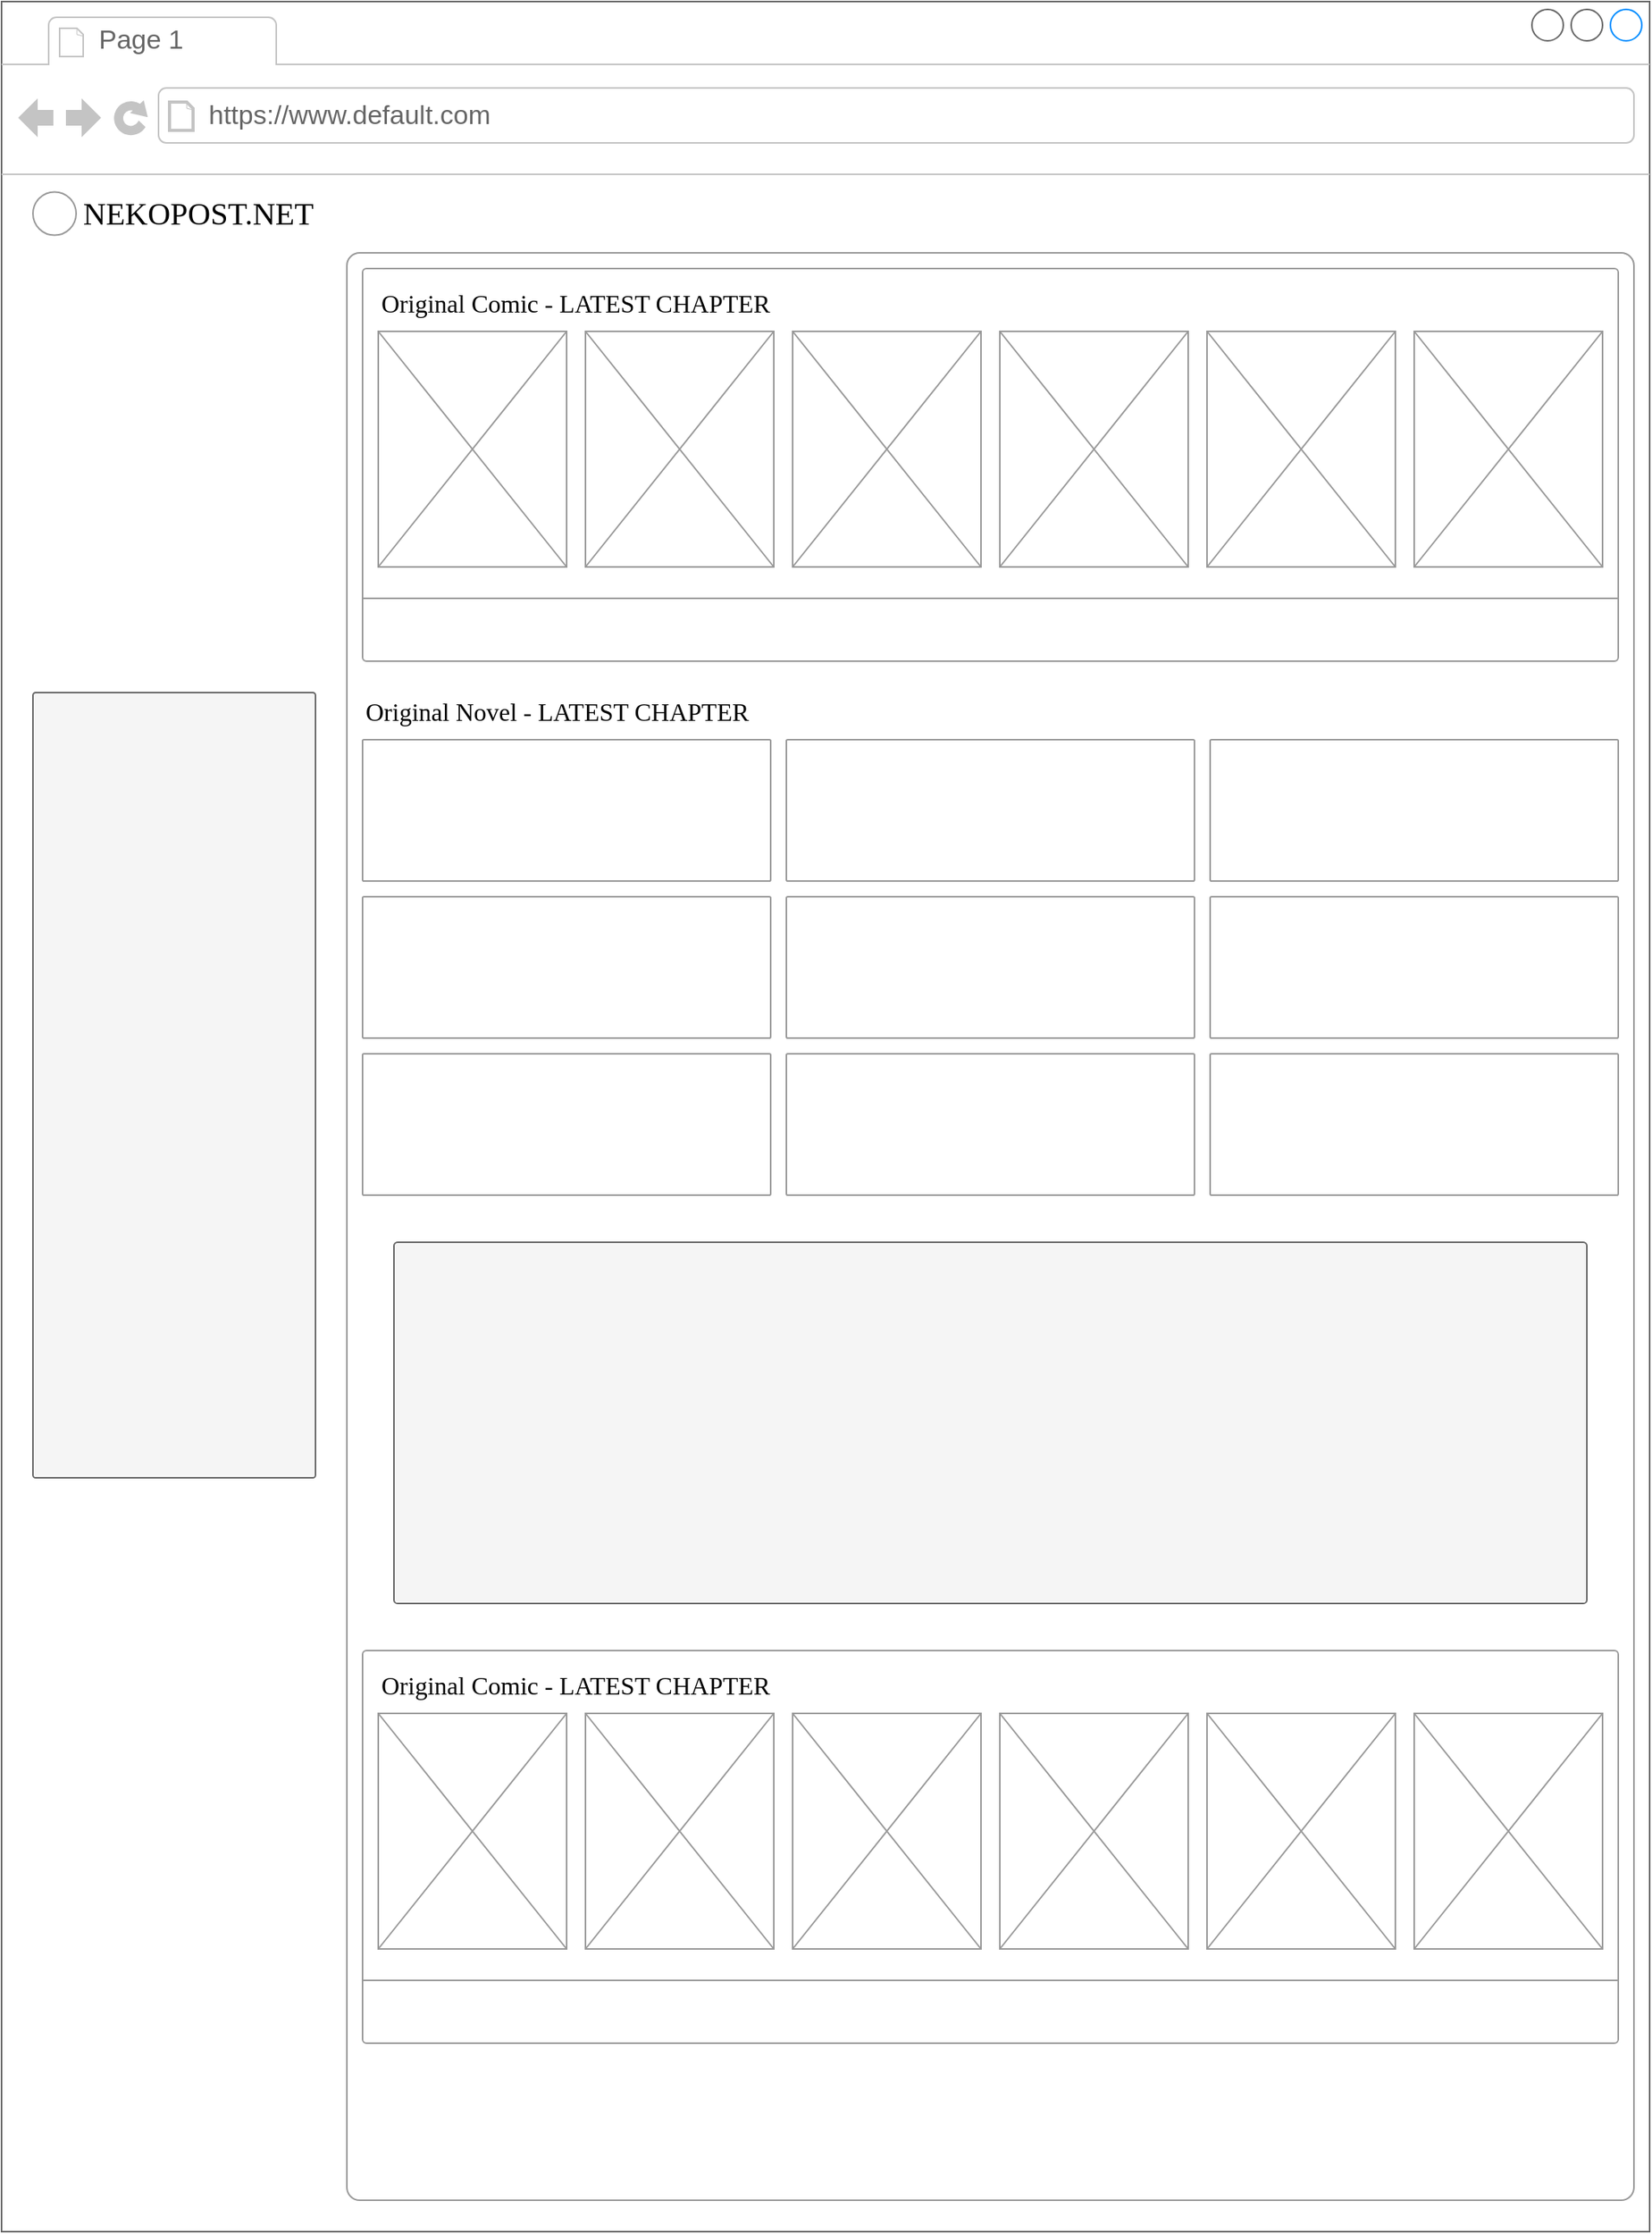 <mxfile version="14.8.0" type="github">
  <diagram name="Page-1" id="2cc2dc42-3aac-f2a9-1cec-7a8b7cbee084">
    <mxGraphModel dx="2844" dy="1524" grid="1" gridSize="10" guides="1" tooltips="1" connect="1" arrows="1" fold="1" page="1" pageScale="1" pageWidth="1100" pageHeight="850" background="#ffffff" math="0" shadow="0">
      <root>
        <mxCell id="0" />
        <mxCell id="1" parent="0" />
        <mxCell id="7026571954dc6520-1" value="" style="strokeWidth=1;shadow=0;dashed=0;align=center;html=1;shape=mxgraph.mockup.containers.browserWindow;rSize=0;strokeColor=#666666;mainText=,;recursiveResize=0;rounded=0;labelBackgroundColor=none;fontFamily=Verdana;fontSize=12;container=0;" parent="1" vertex="1">
          <mxGeometry x="30" y="20" width="1050" height="1420" as="geometry" />
        </mxCell>
        <mxCell id="7026571954dc6520-2" value="Page 1" style="strokeWidth=1;shadow=0;dashed=0;align=center;html=1;shape=mxgraph.mockup.containers.anchor;fontSize=17;fontColor=#666666;align=left;" parent="1" vertex="1">
          <mxGeometry x="90" y="32" width="110" height="26" as="geometry" />
        </mxCell>
        <mxCell id="7026571954dc6520-3" value="https://www.default.com" style="strokeWidth=1;shadow=0;dashed=0;align=center;html=1;shape=mxgraph.mockup.containers.anchor;rSize=0;fontSize=17;fontColor=#666666;align=left;" parent="1" vertex="1">
          <mxGeometry x="160" y="80" width="250" height="26" as="geometry" />
        </mxCell>
        <mxCell id="7026571954dc6520-4" value="NEKOPOST.NET" style="text;html=1;points=[];align=left;verticalAlign=top;spacingTop=-4;fontSize=20;fontFamily=Verdana" parent="1" vertex="1">
          <mxGeometry x="80" y="140" width="190" height="30" as="geometry" />
        </mxCell>
        <mxCell id="-va_djM50nJs5jbMHWEL-2" value="" style="ellipse;whiteSpace=wrap;html=1;aspect=fixed;fontSize=20;strokeColor=#999999;" vertex="1" parent="1">
          <mxGeometry x="50" y="141.25" width="27.5" height="27.5" as="geometry" />
        </mxCell>
        <mxCell id="-va_djM50nJs5jbMHWEL-3" value="" style="rounded=1;whiteSpace=wrap;html=1;fontSize=20;strokeColor=#999999;arcSize=1;" vertex="1" parent="1">
          <mxGeometry x="250" y="180" width="820" height="1240" as="geometry" />
        </mxCell>
        <mxCell id="-va_djM50nJs5jbMHWEL-21" value="" style="rounded=1;whiteSpace=wrap;html=1;fontSize=20;strokeColor=#999999;arcSize=1;" vertex="1" parent="1">
          <mxGeometry x="260" y="190" width="800" height="250" as="geometry" />
        </mxCell>
        <mxCell id="-va_djM50nJs5jbMHWEL-15" value="" style="verticalLabelPosition=bottom;shadow=0;dashed=0;align=center;html=1;verticalAlign=top;strokeWidth=1;shape=mxgraph.mockup.graphics.simpleIcon;strokeColor=#999999;fillColor=#ffffff;rounded=0;labelBackgroundColor=none;fontFamily=Verdana;fontSize=12;fontColor=#000000;" vertex="1" parent="1">
          <mxGeometry x="270" y="230" width="120" height="150" as="geometry" />
        </mxCell>
        <mxCell id="-va_djM50nJs5jbMHWEL-16" value="" style="verticalLabelPosition=bottom;shadow=0;dashed=0;align=center;html=1;verticalAlign=top;strokeWidth=1;shape=mxgraph.mockup.graphics.simpleIcon;strokeColor=#999999;fillColor=#ffffff;rounded=0;labelBackgroundColor=none;fontFamily=Verdana;fontSize=12;fontColor=#000000;" vertex="1" parent="1">
          <mxGeometry x="402" y="230" width="120" height="150" as="geometry" />
        </mxCell>
        <mxCell id="-va_djM50nJs5jbMHWEL-17" value="" style="verticalLabelPosition=bottom;shadow=0;dashed=0;align=center;html=1;verticalAlign=top;strokeWidth=1;shape=mxgraph.mockup.graphics.simpleIcon;strokeColor=#999999;fillColor=#ffffff;rounded=0;labelBackgroundColor=none;fontFamily=Verdana;fontSize=12;fontColor=#000000;" vertex="1" parent="1">
          <mxGeometry x="534" y="230" width="120" height="150" as="geometry" />
        </mxCell>
        <mxCell id="-va_djM50nJs5jbMHWEL-18" value="" style="verticalLabelPosition=bottom;shadow=0;dashed=0;align=center;html=1;verticalAlign=top;strokeWidth=1;shape=mxgraph.mockup.graphics.simpleIcon;strokeColor=#999999;fillColor=#ffffff;rounded=0;labelBackgroundColor=none;fontFamily=Verdana;fontSize=12;fontColor=#000000;" vertex="1" parent="1">
          <mxGeometry x="666" y="230" width="120" height="150" as="geometry" />
        </mxCell>
        <mxCell id="-va_djM50nJs5jbMHWEL-19" value="" style="verticalLabelPosition=bottom;shadow=0;dashed=0;align=center;html=1;verticalAlign=top;strokeWidth=1;shape=mxgraph.mockup.graphics.simpleIcon;strokeColor=#999999;fillColor=#ffffff;rounded=0;labelBackgroundColor=none;fontFamily=Verdana;fontSize=12;fontColor=#000000;" vertex="1" parent="1">
          <mxGeometry x="798" y="230" width="120" height="150" as="geometry" />
        </mxCell>
        <mxCell id="-va_djM50nJs5jbMHWEL-20" value="" style="verticalLabelPosition=bottom;shadow=0;dashed=0;align=center;html=1;verticalAlign=top;strokeWidth=1;shape=mxgraph.mockup.graphics.simpleIcon;strokeColor=#999999;fillColor=#ffffff;rounded=0;labelBackgroundColor=none;fontFamily=Verdana;fontSize=12;fontColor=#000000;" vertex="1" parent="1">
          <mxGeometry x="930" y="230" width="120" height="150" as="geometry" />
        </mxCell>
        <mxCell id="-va_djM50nJs5jbMHWEL-24" value="" style="verticalLabelPosition=bottom;shadow=0;dashed=0;align=center;html=1;verticalAlign=top;strokeWidth=1;shape=mxgraph.mockup.markup.line;strokeColor=#999999;rounded=0;labelBackgroundColor=none;fillColor=#ffffff;fontFamily=Verdana;fontSize=12;fontColor=#000000;" vertex="1" parent="1">
          <mxGeometry x="260" y="390" width="800" height="20" as="geometry" />
        </mxCell>
        <mxCell id="-va_djM50nJs5jbMHWEL-25" value="Original Comic - LATEST CHAPTER" style="text;html=1;points=[];align=left;verticalAlign=top;spacingTop=-4;fontSize=16;fontFamily=Verdana" vertex="1" parent="1">
          <mxGeometry x="270" y="200" width="280" height="30" as="geometry" />
        </mxCell>
        <mxCell id="-va_djM50nJs5jbMHWEL-27" value="" style="rounded=1;whiteSpace=wrap;html=1;fontSize=20;strokeColor=#999999;arcSize=1;" vertex="1" parent="1">
          <mxGeometry x="260" y="1070" width="800" height="250" as="geometry" />
        </mxCell>
        <mxCell id="-va_djM50nJs5jbMHWEL-28" value="" style="verticalLabelPosition=bottom;shadow=0;dashed=0;align=center;html=1;verticalAlign=top;strokeWidth=1;shape=mxgraph.mockup.graphics.simpleIcon;strokeColor=#999999;fillColor=#ffffff;rounded=0;labelBackgroundColor=none;fontFamily=Verdana;fontSize=12;fontColor=#000000;" vertex="1" parent="1">
          <mxGeometry x="270" y="1110" width="120" height="150" as="geometry" />
        </mxCell>
        <mxCell id="-va_djM50nJs5jbMHWEL-29" value="" style="verticalLabelPosition=bottom;shadow=0;dashed=0;align=center;html=1;verticalAlign=top;strokeWidth=1;shape=mxgraph.mockup.graphics.simpleIcon;strokeColor=#999999;fillColor=#ffffff;rounded=0;labelBackgroundColor=none;fontFamily=Verdana;fontSize=12;fontColor=#000000;" vertex="1" parent="1">
          <mxGeometry x="402" y="1110" width="120" height="150" as="geometry" />
        </mxCell>
        <mxCell id="-va_djM50nJs5jbMHWEL-30" value="" style="verticalLabelPosition=bottom;shadow=0;dashed=0;align=center;html=1;verticalAlign=top;strokeWidth=1;shape=mxgraph.mockup.graphics.simpleIcon;strokeColor=#999999;fillColor=#ffffff;rounded=0;labelBackgroundColor=none;fontFamily=Verdana;fontSize=12;fontColor=#000000;" vertex="1" parent="1">
          <mxGeometry x="534" y="1110" width="120" height="150" as="geometry" />
        </mxCell>
        <mxCell id="-va_djM50nJs5jbMHWEL-31" value="" style="verticalLabelPosition=bottom;shadow=0;dashed=0;align=center;html=1;verticalAlign=top;strokeWidth=1;shape=mxgraph.mockup.graphics.simpleIcon;strokeColor=#999999;fillColor=#ffffff;rounded=0;labelBackgroundColor=none;fontFamily=Verdana;fontSize=12;fontColor=#000000;" vertex="1" parent="1">
          <mxGeometry x="666" y="1110" width="120" height="150" as="geometry" />
        </mxCell>
        <mxCell id="-va_djM50nJs5jbMHWEL-32" value="" style="verticalLabelPosition=bottom;shadow=0;dashed=0;align=center;html=1;verticalAlign=top;strokeWidth=1;shape=mxgraph.mockup.graphics.simpleIcon;strokeColor=#999999;fillColor=#ffffff;rounded=0;labelBackgroundColor=none;fontFamily=Verdana;fontSize=12;fontColor=#000000;" vertex="1" parent="1">
          <mxGeometry x="798" y="1110" width="120" height="150" as="geometry" />
        </mxCell>
        <mxCell id="-va_djM50nJs5jbMHWEL-33" value="" style="verticalLabelPosition=bottom;shadow=0;dashed=0;align=center;html=1;verticalAlign=top;strokeWidth=1;shape=mxgraph.mockup.graphics.simpleIcon;strokeColor=#999999;fillColor=#ffffff;rounded=0;labelBackgroundColor=none;fontFamily=Verdana;fontSize=12;fontColor=#000000;" vertex="1" parent="1">
          <mxGeometry x="930" y="1110" width="120" height="150" as="geometry" />
        </mxCell>
        <mxCell id="-va_djM50nJs5jbMHWEL-34" value="" style="verticalLabelPosition=bottom;shadow=0;dashed=0;align=center;html=1;verticalAlign=top;strokeWidth=1;shape=mxgraph.mockup.markup.line;strokeColor=#999999;rounded=0;labelBackgroundColor=none;fillColor=#ffffff;fontFamily=Verdana;fontSize=12;fontColor=#000000;" vertex="1" parent="1">
          <mxGeometry x="260" y="1270" width="800" height="20" as="geometry" />
        </mxCell>
        <mxCell id="-va_djM50nJs5jbMHWEL-35" value="Original Comic - LATEST CHAPTER" style="text;html=1;points=[];align=left;verticalAlign=top;spacingTop=-4;fontSize=16;fontFamily=Verdana" vertex="1" parent="1">
          <mxGeometry x="270" y="1080" width="190" height="30" as="geometry" />
        </mxCell>
        <mxCell id="-va_djM50nJs5jbMHWEL-45" value="" style="rounded=1;whiteSpace=wrap;html=1;fontSize=20;strokeColor=#999999;arcSize=1;" vertex="1" parent="1">
          <mxGeometry x="260" y="490" width="260" height="90" as="geometry" />
        </mxCell>
        <mxCell id="-va_djM50nJs5jbMHWEL-46" value="" style="rounded=1;whiteSpace=wrap;html=1;fontSize=20;strokeColor=#999999;arcSize=1;" vertex="1" parent="1">
          <mxGeometry x="530" y="490" width="260" height="90" as="geometry" />
        </mxCell>
        <mxCell id="-va_djM50nJs5jbMHWEL-47" value="" style="rounded=1;whiteSpace=wrap;html=1;fontSize=20;strokeColor=#999999;arcSize=1;" vertex="1" parent="1">
          <mxGeometry x="800" y="490" width="260" height="90" as="geometry" />
        </mxCell>
        <mxCell id="-va_djM50nJs5jbMHWEL-48" value="" style="rounded=1;whiteSpace=wrap;html=1;fontSize=20;strokeColor=#999999;arcSize=1;" vertex="1" parent="1">
          <mxGeometry x="260" y="590" width="260" height="90" as="geometry" />
        </mxCell>
        <mxCell id="-va_djM50nJs5jbMHWEL-49" value="" style="rounded=1;whiteSpace=wrap;html=1;fontSize=20;strokeColor=#999999;arcSize=1;" vertex="1" parent="1">
          <mxGeometry x="530" y="590" width="260" height="90" as="geometry" />
        </mxCell>
        <mxCell id="-va_djM50nJs5jbMHWEL-50" value="" style="rounded=1;whiteSpace=wrap;html=1;fontSize=20;strokeColor=#999999;arcSize=1;" vertex="1" parent="1">
          <mxGeometry x="800" y="590" width="260" height="90" as="geometry" />
        </mxCell>
        <mxCell id="-va_djM50nJs5jbMHWEL-51" value="" style="rounded=1;whiteSpace=wrap;html=1;fontSize=20;strokeColor=#999999;arcSize=1;" vertex="1" parent="1">
          <mxGeometry x="260" y="690" width="260" height="90" as="geometry" />
        </mxCell>
        <mxCell id="-va_djM50nJs5jbMHWEL-52" value="" style="rounded=1;whiteSpace=wrap;html=1;fontSize=20;strokeColor=#999999;arcSize=1;" vertex="1" parent="1">
          <mxGeometry x="530" y="690" width="260" height="90" as="geometry" />
        </mxCell>
        <mxCell id="-va_djM50nJs5jbMHWEL-53" value="" style="rounded=1;whiteSpace=wrap;html=1;fontSize=20;strokeColor=#999999;arcSize=1;" vertex="1" parent="1">
          <mxGeometry x="800" y="690" width="260" height="90" as="geometry" />
        </mxCell>
        <mxCell id="-va_djM50nJs5jbMHWEL-54" value="Original Novel - LATEST CHAPTER" style="text;html=1;points=[];align=left;verticalAlign=top;spacingTop=-4;fontSize=16;fontFamily=Verdana" vertex="1" parent="1">
          <mxGeometry x="260" y="460" width="280" height="30" as="geometry" />
        </mxCell>
        <mxCell id="-va_djM50nJs5jbMHWEL-55" value="" style="rounded=1;whiteSpace=wrap;html=1;fontSize=20;strokeColor=#666666;arcSize=1;fillColor=#f5f5f5;fontColor=#333333;" vertex="1" parent="1">
          <mxGeometry x="280" y="810" width="760" height="230" as="geometry" />
        </mxCell>
        <mxCell id="-va_djM50nJs5jbMHWEL-56" value="" style="rounded=1;whiteSpace=wrap;html=1;fontSize=20;strokeColor=#666666;arcSize=1;fillColor=#f5f5f5;fontColor=#333333;" vertex="1" parent="1">
          <mxGeometry x="50" y="460" width="180" height="500" as="geometry" />
        </mxCell>
      </root>
    </mxGraphModel>
  </diagram>
</mxfile>
